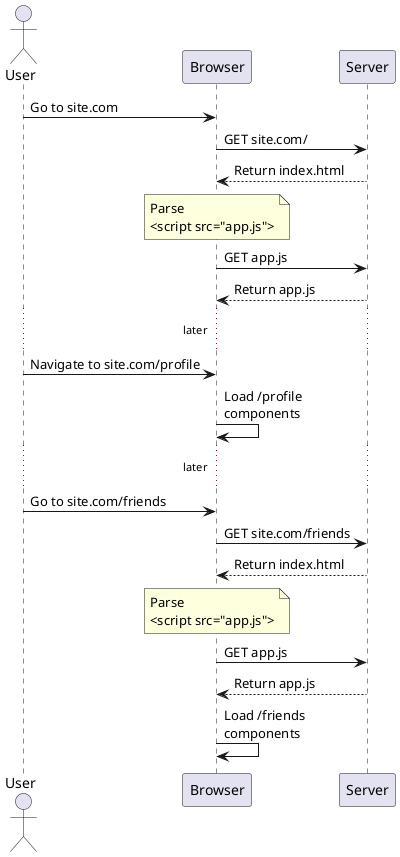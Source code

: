 @startuml

actor User

User -> Browser: Go to site.com
Browser -> Server: GET site.com/

Server --> Browser: Return index.html

note over Browser: Parse\n<script src="app.js">

Browser -> Server: GET app.js
Server --> Browser: Return app.js

... later ...

User -> Browser: Navigate to site.com/profile
Browser -> Browser: Load /profile\ncomponents

... later ...

User -> Browser: Go to site.com/friends
Browser -> Server: GET site.com/friends

Server --> Browser: Return index.html

note over Browser: Parse\n<script src="app.js">

Browser -> Server: GET app.js
Server --> Browser: Return app.js

Browser -> Browser: Load /friends\ncomponents

@enduml